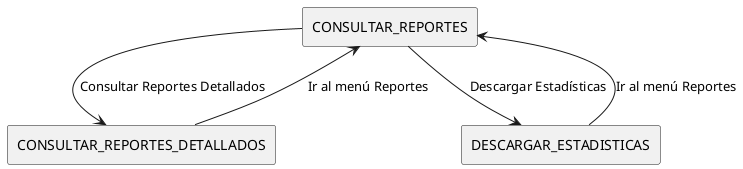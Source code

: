 @startuml
!define RECTANGLE(x) rectangle x

RECTANGLE(CONSULTAR_REPORTES)

' Subfunciones de "Reportes"
RECTANGLE(CONSULTAR_REPORTES_DETALLADOS) 
RECTANGLE(DESCARGAR_ESTADISTICAS) 

' Submenús de "Reportes"
CONSULTAR_REPORTES --> CONSULTAR_REPORTES_DETALLADOS : Consultar Reportes Detallados
CONSULTAR_REPORTES_DETALLADOS --> CONSULTAR_REPORTES : Ir al menú Reportes

CONSULTAR_REPORTES --> DESCARGAR_ESTADISTICAS : Descargar Estadísticas
DESCARGAR_ESTADISTICAS --> CONSULTAR_REPORTES : Ir al menú Reportes

@enduml
